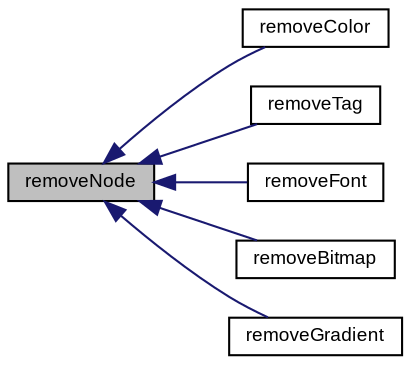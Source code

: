 digraph "removeNode"
{
  bgcolor="transparent";
  edge [fontname="Arial",fontsize="9",labelfontname="Arial",labelfontsize="9"];
  node [fontname="Arial",fontsize="9",shape=record];
  rankdir="LR";
  Node1 [label="removeNode",height=0.2,width=0.4,color="black", fillcolor="grey75", style="filled" fontcolor="black"];
  Node1 -> Node2 [dir="back",color="midnightblue",fontsize="9",style="solid",fontname="Arial"];
  Node2 [label="removeColor",height=0.2,width=0.4,color="black",URL="$class_v_s_t_g_u_i_1_1_u_i_description.html#a72c5eba74b1ae5ced2956cdc2103e53f"];
  Node1 -> Node3 [dir="back",color="midnightblue",fontsize="9",style="solid",fontname="Arial"];
  Node3 [label="removeTag",height=0.2,width=0.4,color="black",URL="$class_v_s_t_g_u_i_1_1_u_i_description.html#a3f8adcd729db4c5d2db6eea7d1c040d5"];
  Node1 -> Node4 [dir="back",color="midnightblue",fontsize="9",style="solid",fontname="Arial"];
  Node4 [label="removeFont",height=0.2,width=0.4,color="black",URL="$class_v_s_t_g_u_i_1_1_u_i_description.html#acb1e4ec9e3fbd7ec549ddb5ece41d92f"];
  Node1 -> Node5 [dir="back",color="midnightblue",fontsize="9",style="solid",fontname="Arial"];
  Node5 [label="removeBitmap",height=0.2,width=0.4,color="black",URL="$class_v_s_t_g_u_i_1_1_u_i_description.html#a3e7e83d321216ab52a187ea324be1ec2"];
  Node1 -> Node6 [dir="back",color="midnightblue",fontsize="9",style="solid",fontname="Arial"];
  Node6 [label="removeGradient",height=0.2,width=0.4,color="black",URL="$class_v_s_t_g_u_i_1_1_u_i_description.html#a14fff3a195eafae8adf84a9087e178e9"];
}
